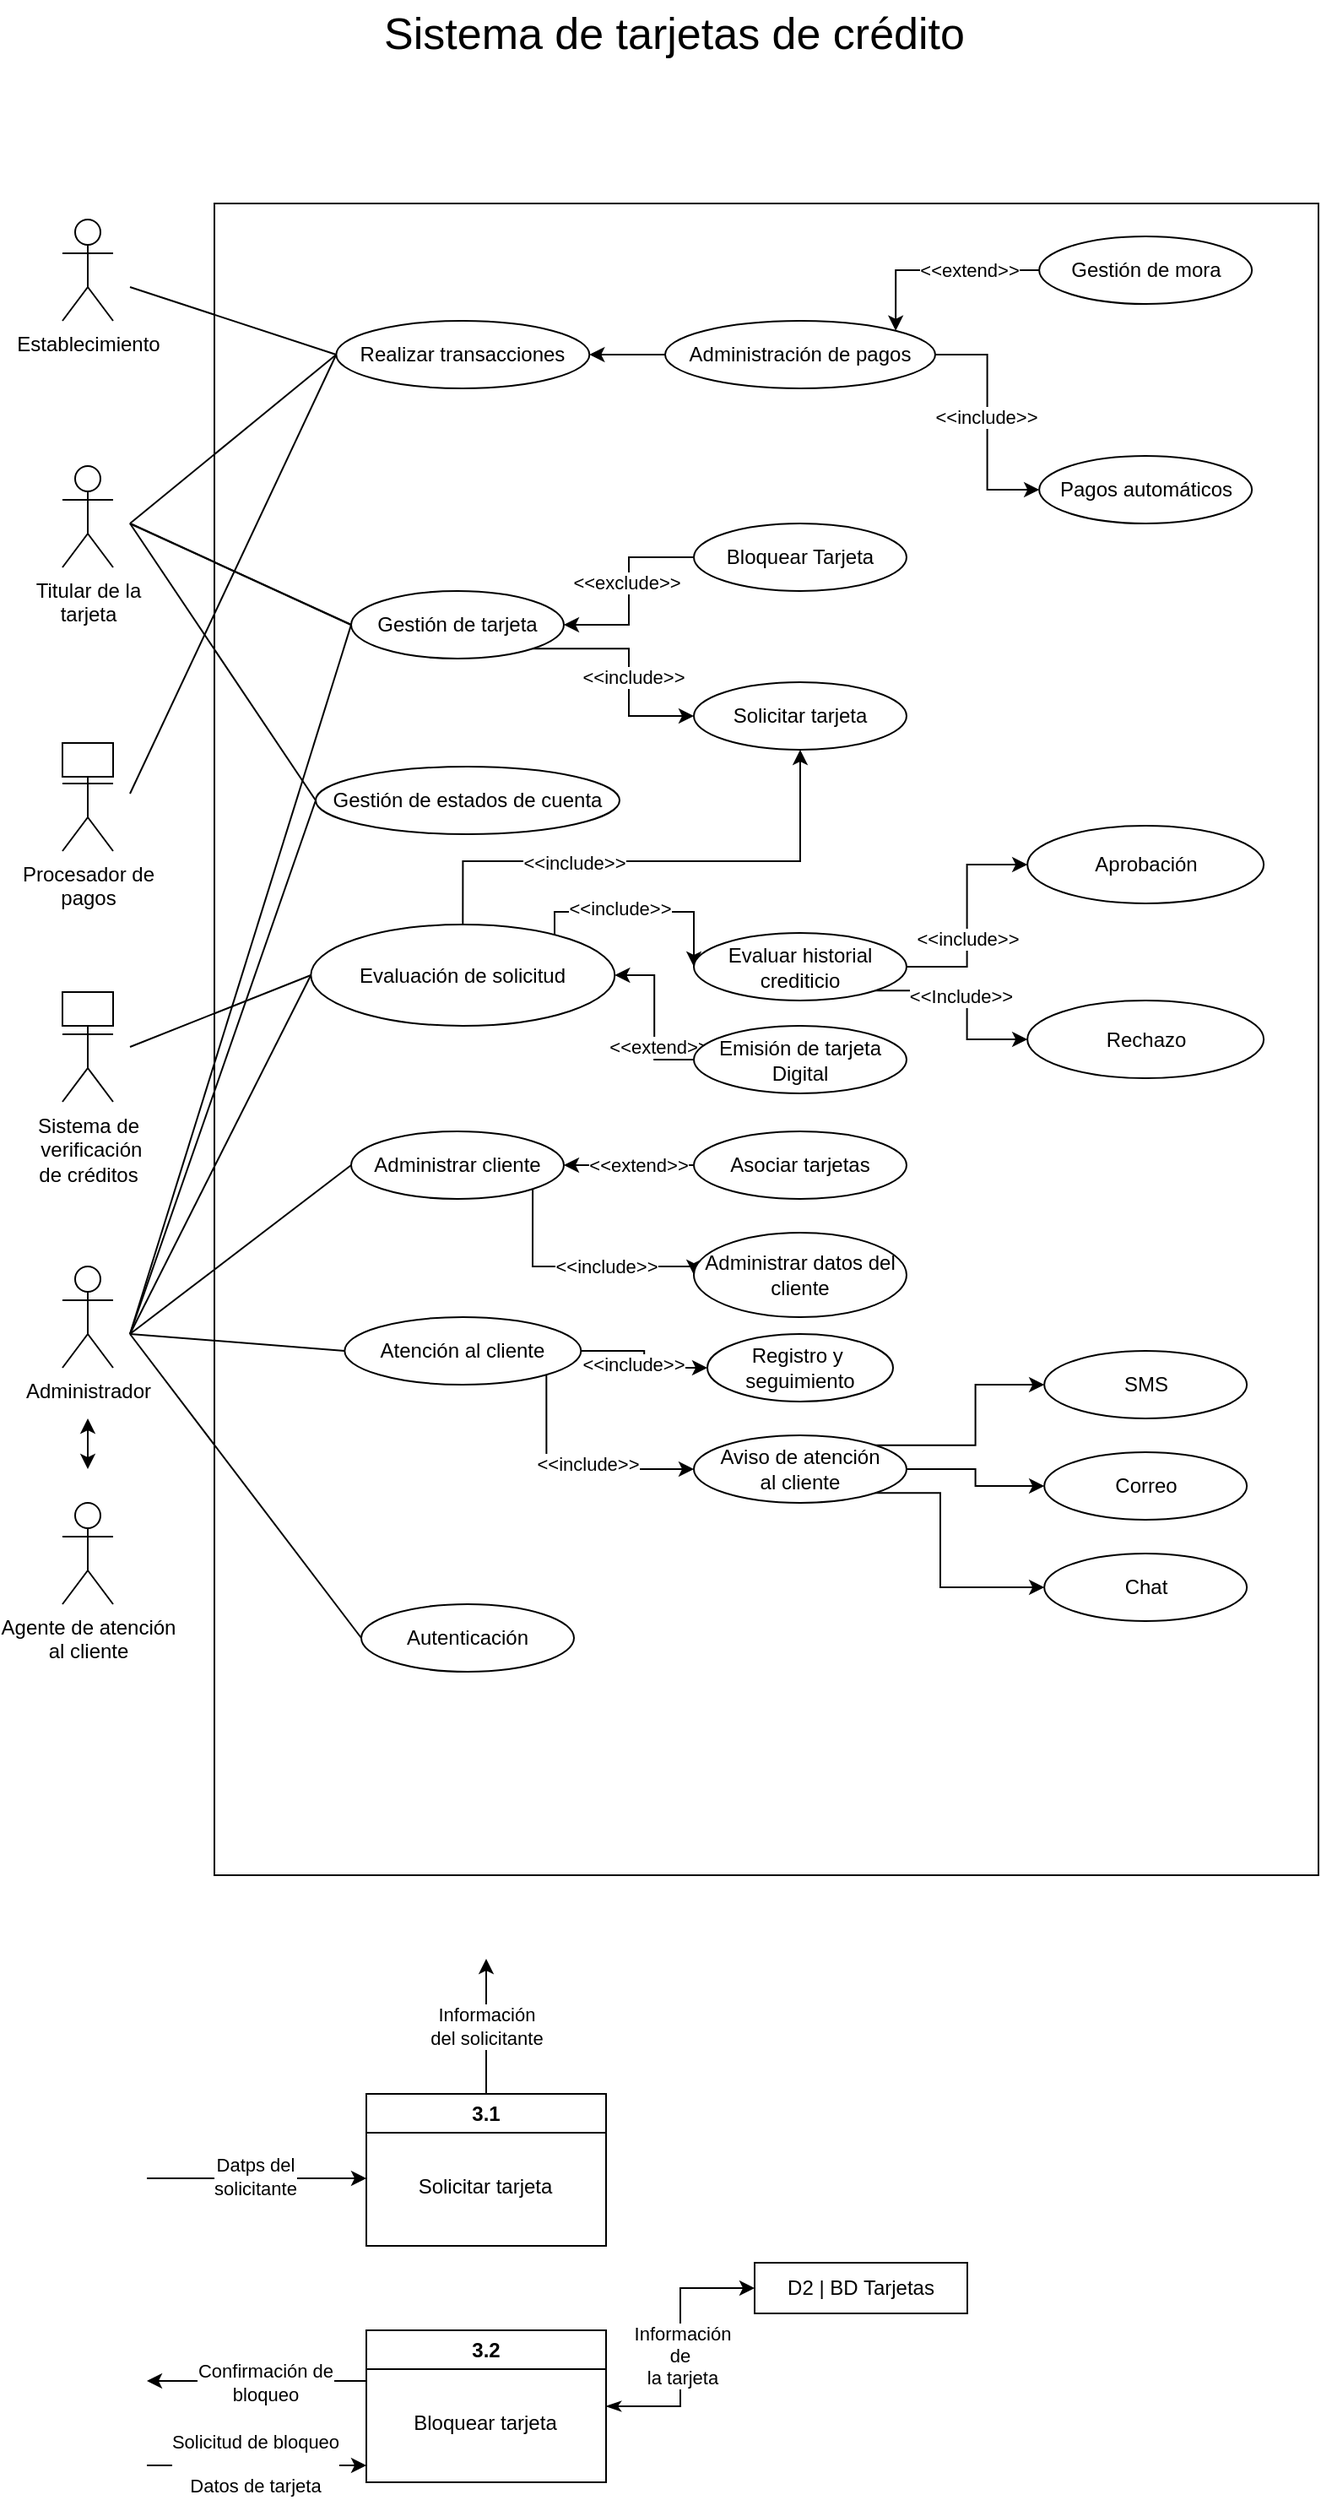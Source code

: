 <mxfile version="27.0.5">
  <diagram name="Página-1" id="mdi_YNWXgn5-FxODnbmo">
    <mxGraphModel dx="1426" dy="841" grid="1" gridSize="10" guides="1" tooltips="1" connect="1" arrows="1" fold="1" page="1" pageScale="1" pageWidth="827" pageHeight="1169" math="0" shadow="0">
      <root>
        <mxCell id="0" />
        <mxCell id="1" parent="0" />
        <mxCell id="rQHGvYByU5y0crGgfxlI-1" value="" style="rounded=0;whiteSpace=wrap;html=1;" parent="1" vertex="1">
          <mxGeometry x="130" y="170.5" width="654" height="990" as="geometry" />
        </mxCell>
        <mxCell id="rQHGvYByU5y0crGgfxlI-2" value="&lt;font style=&quot;font-size: 26px;&quot;&gt;Sistema de tarjetas de crédito&lt;/font&gt;" style="text;html=1;align=center;verticalAlign=middle;resizable=0;points=[];autosize=1;strokeColor=none;fillColor=none;" parent="1" vertex="1">
          <mxGeometry x="217" y="50" width="370" height="40" as="geometry" />
        </mxCell>
        <mxCell id="rQHGvYByU5y0crGgfxlI-3" value="Solicitar tarjeta" style="ellipse;whiteSpace=wrap;html=1;" parent="1" vertex="1">
          <mxGeometry x="414" y="454" width="126" height="40" as="geometry" />
        </mxCell>
        <mxCell id="rQHGvYByU5y0crGgfxlI-54" style="edgeStyle=orthogonalEdgeStyle;rounded=0;orthogonalLoop=1;jettySize=auto;html=1;exitX=1;exitY=1;exitDx=0;exitDy=0;entryX=0;entryY=0.5;entryDx=0;entryDy=0;" parent="1" source="rQHGvYByU5y0crGgfxlI-4" target="rQHGvYByU5y0crGgfxlI-50" edge="1">
          <mxGeometry relative="1" as="geometry">
            <Array as="points">
              <mxPoint x="319" y="800" />
            </Array>
          </mxGeometry>
        </mxCell>
        <mxCell id="rQHGvYByU5y0crGgfxlI-56" value="&amp;lt;&amp;lt;include&amp;gt;&amp;gt;" style="edgeLabel;html=1;align=center;verticalAlign=middle;resizable=0;points=[];" parent="rQHGvYByU5y0crGgfxlI-54" vertex="1" connectable="0">
          <mxGeometry x="0.659" y="2" relative="1" as="geometry">
            <mxPoint x="-32" y="2" as="offset" />
          </mxGeometry>
        </mxCell>
        <mxCell id="rQHGvYByU5y0crGgfxlI-4" value="Administrar cliente" style="ellipse;whiteSpace=wrap;html=1;" parent="1" vertex="1">
          <mxGeometry x="211" y="720" width="126" height="40" as="geometry" />
        </mxCell>
        <mxCell id="rQHGvYByU5y0crGgfxlI-90" style="edgeStyle=orthogonalEdgeStyle;rounded=0;orthogonalLoop=1;jettySize=auto;html=1;exitX=1;exitY=0.5;exitDx=0;exitDy=0;entryX=0;entryY=0.5;entryDx=0;entryDy=0;endArrow=none;endFill=0;startArrow=classic;startFill=1;" parent="1" source="rQHGvYByU5y0crGgfxlI-5" target="rQHGvYByU5y0crGgfxlI-84" edge="1">
          <mxGeometry relative="1" as="geometry" />
        </mxCell>
        <mxCell id="rQHGvYByU5y0crGgfxlI-96" value="&amp;lt;&amp;lt;extend&amp;gt;&amp;gt;" style="edgeLabel;html=1;align=center;verticalAlign=middle;resizable=0;points=[];" parent="rQHGvYByU5y0crGgfxlI-90" vertex="1" connectable="0">
          <mxGeometry x="0.365" y="2" relative="1" as="geometry">
            <mxPoint as="offset" />
          </mxGeometry>
        </mxCell>
        <mxCell id="rQHGvYByU5y0crGgfxlI-92" style="edgeStyle=orthogonalEdgeStyle;rounded=0;orthogonalLoop=1;jettySize=auto;html=1;exitX=0.802;exitY=0.157;exitDx=0;exitDy=0;entryX=0;entryY=0.5;entryDx=0;entryDy=0;exitPerimeter=0;" parent="1" source="rQHGvYByU5y0crGgfxlI-5" target="rQHGvYByU5y0crGgfxlI-83" edge="1">
          <mxGeometry relative="1" as="geometry">
            <Array as="points">
              <mxPoint x="332" y="590" />
            </Array>
          </mxGeometry>
        </mxCell>
        <mxCell id="rQHGvYByU5y0crGgfxlI-98" value="&amp;lt;&amp;lt;include&amp;gt;&amp;gt;" style="edgeLabel;html=1;align=center;verticalAlign=middle;resizable=0;points=[];" parent="rQHGvYByU5y0crGgfxlI-92" vertex="1" connectable="0">
          <mxGeometry x="-0.166" y="2" relative="1" as="geometry">
            <mxPoint as="offset" />
          </mxGeometry>
        </mxCell>
        <mxCell id="rQHGvYByU5y0crGgfxlI-128" style="edgeStyle=orthogonalEdgeStyle;rounded=0;orthogonalLoop=1;jettySize=auto;html=1;exitX=0.5;exitY=0;exitDx=0;exitDy=0;entryX=0.5;entryY=1;entryDx=0;entryDy=0;" parent="1" source="rQHGvYByU5y0crGgfxlI-5" target="rQHGvYByU5y0crGgfxlI-3" edge="1">
          <mxGeometry relative="1" as="geometry">
            <Array as="points">
              <mxPoint x="277" y="560" />
              <mxPoint x="477" y="560" />
            </Array>
          </mxGeometry>
        </mxCell>
        <mxCell id="rQHGvYByU5y0crGgfxlI-129" value="&amp;lt;&amp;lt;include&amp;gt;&amp;gt;" style="edgeLabel;html=1;align=center;verticalAlign=middle;resizable=0;points=[];" parent="rQHGvYByU5y0crGgfxlI-128" vertex="1" connectable="0">
          <mxGeometry x="-0.317" y="-1" relative="1" as="geometry">
            <mxPoint as="offset" />
          </mxGeometry>
        </mxCell>
        <mxCell id="rQHGvYByU5y0crGgfxlI-5" value="Evaluación de solicitud" style="ellipse;whiteSpace=wrap;html=1;" parent="1" vertex="1">
          <mxGeometry x="187.16" y="597.5" width="180" height="60" as="geometry" />
        </mxCell>
        <mxCell id="rQHGvYByU5y0crGgfxlI-6" value="Realizar transacciones" style="ellipse;whiteSpace=wrap;html=1;" parent="1" vertex="1">
          <mxGeometry x="202.16" y="240" width="150" height="40" as="geometry" />
        </mxCell>
        <mxCell id="rQHGvYByU5y0crGgfxlI-78" style="edgeStyle=orthogonalEdgeStyle;rounded=0;orthogonalLoop=1;jettySize=auto;html=1;exitX=1;exitY=0.5;exitDx=0;exitDy=0;entryX=0;entryY=0.5;entryDx=0;entryDy=0;" parent="1" source="rQHGvYByU5y0crGgfxlI-7" target="rQHGvYByU5y0crGgfxlI-77" edge="1">
          <mxGeometry relative="1" as="geometry" />
        </mxCell>
        <mxCell id="rQHGvYByU5y0crGgfxlI-79" value="&amp;lt;&amp;lt;include&amp;gt;&amp;gt;" style="edgeLabel;html=1;align=center;verticalAlign=middle;resizable=0;points=[];" parent="rQHGvYByU5y0crGgfxlI-78" vertex="1" connectable="0">
          <mxGeometry x="-0.044" y="-1" relative="1" as="geometry">
            <mxPoint as="offset" />
          </mxGeometry>
        </mxCell>
        <mxCell id="rQHGvYByU5y0crGgfxlI-116" style="edgeStyle=orthogonalEdgeStyle;rounded=0;orthogonalLoop=1;jettySize=auto;html=1;exitX=0;exitY=0.5;exitDx=0;exitDy=0;entryX=1;entryY=0.5;entryDx=0;entryDy=0;" parent="1" source="rQHGvYByU5y0crGgfxlI-7" target="rQHGvYByU5y0crGgfxlI-6" edge="1">
          <mxGeometry relative="1" as="geometry" />
        </mxCell>
        <mxCell id="rQHGvYByU5y0crGgfxlI-7" value="Administración de pagos" style="ellipse;whiteSpace=wrap;html=1;" parent="1" vertex="1">
          <mxGeometry x="397" y="240" width="160" height="40" as="geometry" />
        </mxCell>
        <mxCell id="rQHGvYByU5y0crGgfxlI-118" style="edgeStyle=orthogonalEdgeStyle;rounded=0;orthogonalLoop=1;jettySize=auto;html=1;exitX=1;exitY=1;exitDx=0;exitDy=0;entryX=0;entryY=0.5;entryDx=0;entryDy=0;" parent="1" source="rQHGvYByU5y0crGgfxlI-8" target="rQHGvYByU5y0crGgfxlI-3" edge="1">
          <mxGeometry relative="1" as="geometry" />
        </mxCell>
        <mxCell id="rQHGvYByU5y0crGgfxlI-119" value="&amp;lt;&amp;lt;include&amp;gt;&amp;gt;" style="edgeLabel;html=1;align=center;verticalAlign=middle;resizable=0;points=[];" parent="rQHGvYByU5y0crGgfxlI-118" vertex="1" connectable="0">
          <mxGeometry x="0.119" y="-2" relative="1" as="geometry">
            <mxPoint x="4" y="-2" as="offset" />
          </mxGeometry>
        </mxCell>
        <mxCell id="rQHGvYByU5y0crGgfxlI-8" value="Gestión de tarjeta" style="ellipse;whiteSpace=wrap;html=1;" parent="1" vertex="1">
          <mxGeometry x="211" y="400" width="126" height="40" as="geometry" />
        </mxCell>
        <mxCell id="rQHGvYByU5y0crGgfxlI-9" value="Gestión de estados de cuenta" style="ellipse;whiteSpace=wrap;html=1;" parent="1" vertex="1">
          <mxGeometry x="190" y="504" width="180" height="40" as="geometry" />
        </mxCell>
        <mxCell id="rQHGvYByU5y0crGgfxlI-73" style="edgeStyle=orthogonalEdgeStyle;rounded=0;orthogonalLoop=1;jettySize=auto;html=1;exitX=1;exitY=1;exitDx=0;exitDy=0;entryX=0;entryY=0.5;entryDx=0;entryDy=0;" parent="1" source="rQHGvYByU5y0crGgfxlI-10" target="rQHGvYByU5y0crGgfxlI-72" edge="1">
          <mxGeometry relative="1" as="geometry">
            <Array as="points">
              <mxPoint x="327" y="920" />
            </Array>
            <mxPoint x="480" y="930" as="targetPoint" />
          </mxGeometry>
        </mxCell>
        <mxCell id="rQHGvYByU5y0crGgfxlI-74" value="&amp;lt;&amp;lt;include&amp;gt;&amp;gt;" style="edgeLabel;html=1;align=center;verticalAlign=middle;resizable=0;points=[];" parent="rQHGvYByU5y0crGgfxlI-73" vertex="1" connectable="0">
          <mxGeometry x="0.034" y="-3" relative="1" as="geometry">
            <mxPoint x="6" y="-6" as="offset" />
          </mxGeometry>
        </mxCell>
        <mxCell id="rQHGvYByU5y0crGgfxlI-123" style="edgeStyle=orthogonalEdgeStyle;rounded=0;orthogonalLoop=1;jettySize=auto;html=1;exitX=1;exitY=0.5;exitDx=0;exitDy=0;entryX=0;entryY=0.5;entryDx=0;entryDy=0;" parent="1" source="rQHGvYByU5y0crGgfxlI-10" target="rQHGvYByU5y0crGgfxlI-122" edge="1">
          <mxGeometry relative="1" as="geometry" />
        </mxCell>
        <mxCell id="rQHGvYByU5y0crGgfxlI-124" value="&amp;lt;&amp;lt;include&amp;gt;&amp;gt;" style="edgeLabel;html=1;align=center;verticalAlign=middle;resizable=0;points=[];" parent="rQHGvYByU5y0crGgfxlI-123" vertex="1" connectable="0">
          <mxGeometry x="-0.079" y="-4" relative="1" as="geometry">
            <mxPoint x="-3" y="6" as="offset" />
          </mxGeometry>
        </mxCell>
        <mxCell id="rQHGvYByU5y0crGgfxlI-10" value="Atención al cliente" style="ellipse;whiteSpace=wrap;html=1;" parent="1" vertex="1">
          <mxGeometry x="207.16" y="830" width="140" height="40" as="geometry" />
        </mxCell>
        <mxCell id="rQHGvYByU5y0crGgfxlI-19" value="Titular de la&lt;div&gt;tarjeta&lt;/div&gt;" style="shape=umlActor;verticalLabelPosition=bottom;verticalAlign=top;html=1;outlineConnect=0;" parent="1" vertex="1">
          <mxGeometry x="40" y="326" width="30" height="60" as="geometry" />
        </mxCell>
        <mxCell id="rQHGvYByU5y0crGgfxlI-20" value="" style="endArrow=none;html=1;rounded=0;entryX=0;entryY=0.5;entryDx=0;entryDy=0;endFill=0;" parent="1" target="rQHGvYByU5y0crGgfxlI-6" edge="1">
          <mxGeometry width="50" height="50" relative="1" as="geometry">
            <mxPoint x="80" y="220" as="sourcePoint" />
            <mxPoint x="217.0" y="50" as="targetPoint" />
          </mxGeometry>
        </mxCell>
        <mxCell id="rQHGvYByU5y0crGgfxlI-21" value="" style="endArrow=none;html=1;rounded=0;entryX=0;entryY=0.5;entryDx=0;entryDy=0;endFill=0;" parent="1" target="rQHGvYByU5y0crGgfxlI-6" edge="1">
          <mxGeometry width="50" height="50" relative="1" as="geometry">
            <mxPoint x="80" y="360" as="sourcePoint" />
            <mxPoint x="120" y="150" as="targetPoint" />
          </mxGeometry>
        </mxCell>
        <mxCell id="rQHGvYByU5y0crGgfxlI-24" value="" style="endArrow=none;html=1;rounded=0;endFill=0;entryX=0;entryY=0.5;entryDx=0;entryDy=0;" parent="1" target="rQHGvYByU5y0crGgfxlI-8" edge="1">
          <mxGeometry width="50" height="50" relative="1" as="geometry">
            <mxPoint x="80" y="360" as="sourcePoint" />
            <mxPoint x="210" y="400" as="targetPoint" />
          </mxGeometry>
        </mxCell>
        <mxCell id="rQHGvYByU5y0crGgfxlI-25" value="" style="endArrow=none;html=1;rounded=0;endFill=0;entryX=0;entryY=0.5;entryDx=0;entryDy=0;" parent="1" target="rQHGvYByU5y0crGgfxlI-9" edge="1">
          <mxGeometry width="50" height="50" relative="1" as="geometry">
            <mxPoint x="80" y="360" as="sourcePoint" />
            <mxPoint x="217" y="330" as="targetPoint" />
          </mxGeometry>
        </mxCell>
        <mxCell id="rQHGvYByU5y0crGgfxlI-26" value="Administrador" style="shape=umlActor;verticalLabelPosition=bottom;verticalAlign=top;html=1;outlineConnect=0;" parent="1" vertex="1">
          <mxGeometry x="40" y="800" width="30" height="60" as="geometry" />
        </mxCell>
        <mxCell id="rQHGvYByU5y0crGgfxlI-27" value="Agente de atención&lt;div&gt;al cliente&lt;/div&gt;" style="shape=umlActor;verticalLabelPosition=bottom;verticalAlign=top;html=1;outlineConnect=0;" parent="1" vertex="1">
          <mxGeometry x="40" y="940" width="30" height="60" as="geometry" />
        </mxCell>
        <mxCell id="rQHGvYByU5y0crGgfxlI-36" value="" style="endArrow=classic;startArrow=classic;html=1;rounded=0;" parent="1" edge="1">
          <mxGeometry width="50" height="50" relative="1" as="geometry">
            <mxPoint x="55" y="920" as="sourcePoint" />
            <mxPoint x="55" y="890" as="targetPoint" />
          </mxGeometry>
        </mxCell>
        <mxCell id="rQHGvYByU5y0crGgfxlI-37" value="" style="endArrow=none;html=1;rounded=0;endFill=0;entryX=0;entryY=0.5;entryDx=0;entryDy=0;" parent="1" target="rQHGvYByU5y0crGgfxlI-4" edge="1">
          <mxGeometry width="50" height="50" relative="1" as="geometry">
            <mxPoint x="80" y="840" as="sourcePoint" />
            <mxPoint x="200" y="570" as="targetPoint" />
          </mxGeometry>
        </mxCell>
        <mxCell id="rQHGvYByU5y0crGgfxlI-40" value="" style="endArrow=none;html=1;rounded=0;endFill=0;entryX=0;entryY=0.5;entryDx=0;entryDy=0;" parent="1" target="rQHGvYByU5y0crGgfxlI-8" edge="1">
          <mxGeometry width="50" height="50" relative="1" as="geometry">
            <mxPoint x="80" y="360" as="sourcePoint" />
            <mxPoint x="90" y="320" as="targetPoint" />
          </mxGeometry>
        </mxCell>
        <mxCell id="rQHGvYByU5y0crGgfxlI-41" value="" style="endArrow=none;html=1;rounded=0;endFill=0;entryX=0;entryY=0.5;entryDx=0;entryDy=0;" parent="1" target="rQHGvYByU5y0crGgfxlI-10" edge="1">
          <mxGeometry width="50" height="50" relative="1" as="geometry">
            <mxPoint x="80" y="840" as="sourcePoint" />
            <mxPoint x="200" y="570" as="targetPoint" />
          </mxGeometry>
        </mxCell>
        <mxCell id="rQHGvYByU5y0crGgfxlI-42" value="" style="endArrow=none;html=1;rounded=0;endFill=0;entryX=0;entryY=0.5;entryDx=0;entryDy=0;" parent="1" target="rQHGvYByU5y0crGgfxlI-9" edge="1">
          <mxGeometry width="50" height="50" relative="1" as="geometry">
            <mxPoint x="80" y="840" as="sourcePoint" />
            <mxPoint x="200" y="560" as="targetPoint" />
          </mxGeometry>
        </mxCell>
        <mxCell id="rQHGvYByU5y0crGgfxlI-44" value="Autenticación" style="ellipse;whiteSpace=wrap;html=1;" parent="1" vertex="1">
          <mxGeometry x="217" y="1000" width="126" height="40" as="geometry" />
        </mxCell>
        <mxCell id="rQHGvYByU5y0crGgfxlI-50" value="Administrar datos del cliente" style="ellipse;whiteSpace=wrap;html=1;" parent="1" vertex="1">
          <mxGeometry x="414" y="780" width="126" height="50" as="geometry" />
        </mxCell>
        <mxCell id="rQHGvYByU5y0crGgfxlI-58" value="Establecimiento" style="shape=umlActor;verticalLabelPosition=bottom;verticalAlign=top;html=1;outlineConnect=0;" parent="1" vertex="1">
          <mxGeometry x="40" y="180" width="30" height="60" as="geometry" />
        </mxCell>
        <mxCell id="rQHGvYByU5y0crGgfxlI-75" style="edgeStyle=orthogonalEdgeStyle;rounded=0;orthogonalLoop=1;jettySize=auto;html=1;exitX=0;exitY=0.5;exitDx=0;exitDy=0;entryX=1;entryY=0;entryDx=0;entryDy=0;" parent="1" source="rQHGvYByU5y0crGgfxlI-60" target="rQHGvYByU5y0crGgfxlI-7" edge="1">
          <mxGeometry relative="1" as="geometry" />
        </mxCell>
        <mxCell id="rQHGvYByU5y0crGgfxlI-76" value="&amp;lt;&amp;lt;extend&amp;gt;&amp;gt;" style="edgeLabel;html=1;align=center;verticalAlign=middle;resizable=0;points=[];" parent="rQHGvYByU5y0crGgfxlI-75" vertex="1" connectable="0">
          <mxGeometry x="0.032" y="5" relative="1" as="geometry">
            <mxPoint x="21" y="-5" as="offset" />
          </mxGeometry>
        </mxCell>
        <mxCell id="rQHGvYByU5y0crGgfxlI-60" value="Gestión de mora" style="ellipse;whiteSpace=wrap;html=1;" parent="1" vertex="1">
          <mxGeometry x="618.58" y="190" width="126" height="40" as="geometry" />
        </mxCell>
        <mxCell id="rQHGvYByU5y0crGgfxlI-61" value="Sistema de&lt;div&gt;&amp;nbsp;verificación&lt;div&gt;de créditos&lt;/div&gt;&lt;/div&gt;" style="shape=umlActor;verticalLabelPosition=bottom;verticalAlign=top;html=1;outlineConnect=0;" parent="1" vertex="1">
          <mxGeometry x="40" y="642.5" width="30" height="60" as="geometry" />
        </mxCell>
        <mxCell id="rQHGvYByU5y0crGgfxlI-62" value="Procesador de&lt;div&gt;pagos&lt;/div&gt;" style="shape=umlActor;verticalLabelPosition=bottom;verticalAlign=top;html=1;outlineConnect=0;" parent="1" vertex="1">
          <mxGeometry x="40" y="494" width="30" height="60" as="geometry" />
        </mxCell>
        <mxCell id="rQHGvYByU5y0crGgfxlI-63" value="" style="rounded=0;whiteSpace=wrap;html=1;" parent="1" vertex="1">
          <mxGeometry x="40" y="637.5" width="30" height="20" as="geometry" />
        </mxCell>
        <mxCell id="rQHGvYByU5y0crGgfxlI-64" value="" style="rounded=0;whiteSpace=wrap;html=1;" parent="1" vertex="1">
          <mxGeometry x="40" y="490" width="30" height="20" as="geometry" />
        </mxCell>
        <mxCell id="rQHGvYByU5y0crGgfxlI-67" value="" style="endArrow=none;html=1;rounded=0;entryX=0;entryY=0.5;entryDx=0;entryDy=0;" parent="1" target="rQHGvYByU5y0crGgfxlI-5" edge="1">
          <mxGeometry width="50" height="50" relative="1" as="geometry">
            <mxPoint x="80" y="670" as="sourcePoint" />
            <mxPoint x="130" y="430" as="targetPoint" />
          </mxGeometry>
        </mxCell>
        <mxCell id="rQHGvYByU5y0crGgfxlI-69" value="" style="endArrow=none;html=1;rounded=0;entryX=0;entryY=0.5;entryDx=0;entryDy=0;" parent="1" target="rQHGvYByU5y0crGgfxlI-6" edge="1">
          <mxGeometry width="50" height="50" relative="1" as="geometry">
            <mxPoint x="80" y="520" as="sourcePoint" />
            <mxPoint x="130" y="331" as="targetPoint" />
          </mxGeometry>
        </mxCell>
        <mxCell id="8Y0cF5bOFFguQtQeXFPR-27" style="edgeStyle=orthogonalEdgeStyle;rounded=0;orthogonalLoop=1;jettySize=auto;html=1;exitX=1;exitY=0;exitDx=0;exitDy=0;entryX=0;entryY=0.5;entryDx=0;entryDy=0;" parent="1" source="rQHGvYByU5y0crGgfxlI-72" target="8Y0cF5bOFFguQtQeXFPR-24" edge="1">
          <mxGeometry relative="1" as="geometry" />
        </mxCell>
        <mxCell id="8Y0cF5bOFFguQtQeXFPR-28" style="edgeStyle=orthogonalEdgeStyle;rounded=0;orthogonalLoop=1;jettySize=auto;html=1;exitX=1;exitY=0.5;exitDx=0;exitDy=0;entryX=0;entryY=0.5;entryDx=0;entryDy=0;" parent="1" source="rQHGvYByU5y0crGgfxlI-72" target="8Y0cF5bOFFguQtQeXFPR-25" edge="1">
          <mxGeometry relative="1" as="geometry" />
        </mxCell>
        <mxCell id="8Y0cF5bOFFguQtQeXFPR-29" style="edgeStyle=orthogonalEdgeStyle;rounded=0;orthogonalLoop=1;jettySize=auto;html=1;exitX=1;exitY=1;exitDx=0;exitDy=0;entryX=0;entryY=0.5;entryDx=0;entryDy=0;" parent="1" source="rQHGvYByU5y0crGgfxlI-72" target="8Y0cF5bOFFguQtQeXFPR-26" edge="1">
          <mxGeometry relative="1" as="geometry">
            <Array as="points">
              <mxPoint x="560" y="934" />
              <mxPoint x="560" y="990" />
            </Array>
          </mxGeometry>
        </mxCell>
        <mxCell id="rQHGvYByU5y0crGgfxlI-72" value="Aviso de atención&lt;div&gt;al cliente&lt;/div&gt;" style="ellipse;whiteSpace=wrap;html=1;" parent="1" vertex="1">
          <mxGeometry x="414" y="900" width="126" height="40" as="geometry" />
        </mxCell>
        <mxCell id="rQHGvYByU5y0crGgfxlI-77" value="Pagos automáticos" style="ellipse;whiteSpace=wrap;html=1;" parent="1" vertex="1">
          <mxGeometry x="618.58" y="320" width="126" height="40" as="geometry" />
        </mxCell>
        <mxCell id="rQHGvYByU5y0crGgfxlI-126" style="edgeStyle=orthogonalEdgeStyle;rounded=0;orthogonalLoop=1;jettySize=auto;html=1;exitX=1;exitY=0.5;exitDx=0;exitDy=0;entryX=0;entryY=0.5;entryDx=0;entryDy=0;" parent="1" source="rQHGvYByU5y0crGgfxlI-83" target="rQHGvYByU5y0crGgfxlI-125" edge="1">
          <mxGeometry relative="1" as="geometry" />
        </mxCell>
        <mxCell id="rQHGvYByU5y0crGgfxlI-127" value="&amp;lt;&amp;lt;include&amp;gt;&amp;gt;" style="edgeLabel;html=1;align=center;verticalAlign=middle;resizable=0;points=[];" parent="rQHGvYByU5y0crGgfxlI-126" vertex="1" connectable="0">
          <mxGeometry x="-0.196" relative="1" as="geometry">
            <mxPoint as="offset" />
          </mxGeometry>
        </mxCell>
        <mxCell id="RZK7aWPq1DUqUVsKAJol-2" style="edgeStyle=orthogonalEdgeStyle;rounded=0;orthogonalLoop=1;jettySize=auto;html=1;exitX=1;exitY=1;exitDx=0;exitDy=0;entryX=0;entryY=0.5;entryDx=0;entryDy=0;" parent="1" source="rQHGvYByU5y0crGgfxlI-83" target="RZK7aWPq1DUqUVsKAJol-1" edge="1">
          <mxGeometry relative="1" as="geometry" />
        </mxCell>
        <mxCell id="RZK7aWPq1DUqUVsKAJol-3" value="&amp;lt;&amp;lt;Include&amp;gt;&amp;gt;" style="edgeLabel;html=1;align=center;verticalAlign=middle;resizable=0;points=[];" parent="RZK7aWPq1DUqUVsKAJol-2" vertex="1" connectable="0">
          <mxGeometry x="-0.155" y="-3" relative="1" as="geometry">
            <mxPoint as="offset" />
          </mxGeometry>
        </mxCell>
        <mxCell id="rQHGvYByU5y0crGgfxlI-83" value="Evaluar historial crediticio" style="ellipse;whiteSpace=wrap;html=1;" parent="1" vertex="1">
          <mxGeometry x="414" y="602.5" width="126" height="40" as="geometry" />
        </mxCell>
        <mxCell id="rQHGvYByU5y0crGgfxlI-84" value="Emisión de tarjeta&lt;div&gt;Digital&lt;/div&gt;" style="ellipse;whiteSpace=wrap;html=1;" parent="1" vertex="1">
          <mxGeometry x="414" y="657.5" width="126" height="40" as="geometry" />
        </mxCell>
        <mxCell id="rQHGvYByU5y0crGgfxlI-106" style="edgeStyle=orthogonalEdgeStyle;rounded=0;orthogonalLoop=1;jettySize=auto;html=1;exitX=0;exitY=0.5;exitDx=0;exitDy=0;entryX=1;entryY=0.5;entryDx=0;entryDy=0;" parent="1" source="rQHGvYByU5y0crGgfxlI-104" target="rQHGvYByU5y0crGgfxlI-4" edge="1">
          <mxGeometry relative="1" as="geometry" />
        </mxCell>
        <mxCell id="rQHGvYByU5y0crGgfxlI-107" value="&amp;lt;&amp;lt;extend&amp;gt;&amp;gt;" style="edgeLabel;html=1;align=center;verticalAlign=middle;resizable=0;points=[];" parent="rQHGvYByU5y0crGgfxlI-106" vertex="1" connectable="0">
          <mxGeometry x="-0.332" y="-3" relative="1" as="geometry">
            <mxPoint x="-8" y="3" as="offset" />
          </mxGeometry>
        </mxCell>
        <mxCell id="rQHGvYByU5y0crGgfxlI-104" value="Asociar tarjetas" style="ellipse;whiteSpace=wrap;html=1;" parent="1" vertex="1">
          <mxGeometry x="414" y="720" width="126" height="40" as="geometry" />
        </mxCell>
        <mxCell id="rQHGvYByU5y0crGgfxlI-122" value="Registro y&amp;nbsp;&lt;div&gt;seguimiento&lt;/div&gt;" style="ellipse;whiteSpace=wrap;html=1;" parent="1" vertex="1">
          <mxGeometry x="422" y="840" width="110" height="40" as="geometry" />
        </mxCell>
        <mxCell id="rQHGvYByU5y0crGgfxlI-125" value="Aprobación" style="ellipse;whiteSpace=wrap;html=1;" parent="1" vertex="1">
          <mxGeometry x="611.58" y="539" width="140" height="46" as="geometry" />
        </mxCell>
        <mxCell id="qtZjzMHfFFbKF_uTYHAh-1" value="" style="endArrow=none;html=1;rounded=0;entryX=0;entryY=0.5;entryDx=0;entryDy=0;" parent="1" target="rQHGvYByU5y0crGgfxlI-44" edge="1">
          <mxGeometry width="50" height="50" relative="1" as="geometry">
            <mxPoint x="80" y="840" as="sourcePoint" />
            <mxPoint x="130" y="790" as="targetPoint" />
          </mxGeometry>
        </mxCell>
        <mxCell id="qtZjzMHfFFbKF_uTYHAh-2" value="" style="endArrow=none;html=1;rounded=0;endFill=0;entryX=0;entryY=0.5;entryDx=0;entryDy=0;" parent="1" target="rQHGvYByU5y0crGgfxlI-8" edge="1">
          <mxGeometry width="50" height="50" relative="1" as="geometry">
            <mxPoint x="80" y="840" as="sourcePoint" />
            <mxPoint x="211" y="420" as="targetPoint" />
          </mxGeometry>
        </mxCell>
        <mxCell id="RZK7aWPq1DUqUVsKAJol-1" value="Rechazo" style="ellipse;whiteSpace=wrap;html=1;" parent="1" vertex="1">
          <mxGeometry x="611.58" y="642.5" width="140" height="46" as="geometry" />
        </mxCell>
        <mxCell id="Yv7MvliNSQfiZZxujhOn-6" value="" style="group" parent="1" vertex="1" connectable="0">
          <mxGeometry x="220" y="1290" width="142.0" height="90" as="geometry" />
        </mxCell>
        <mxCell id="8Y0cF5bOFFguQtQeXFPR-12" style="edgeStyle=orthogonalEdgeStyle;rounded=0;orthogonalLoop=1;jettySize=auto;html=1;exitX=0.5;exitY=0;exitDx=0;exitDy=0;" parent="Yv7MvliNSQfiZZxujhOn-6" source="Yv7MvliNSQfiZZxujhOn-3" edge="1">
          <mxGeometry relative="1" as="geometry">
            <mxPoint x="71" y="-80" as="targetPoint" />
          </mxGeometry>
        </mxCell>
        <mxCell id="8Y0cF5bOFFguQtQeXFPR-13" value="Información&lt;div&gt;del solicitante&lt;/div&gt;" style="edgeLabel;html=1;align=center;verticalAlign=middle;resizable=0;points=[];" parent="8Y0cF5bOFFguQtQeXFPR-12" vertex="1" connectable="0">
          <mxGeometry x="-0.106" y="6" relative="1" as="geometry">
            <mxPoint x="6" y="-4" as="offset" />
          </mxGeometry>
        </mxCell>
        <mxCell id="Yv7MvliNSQfiZZxujhOn-3" value="3.1" style="swimlane;whiteSpace=wrap;html=1;" parent="Yv7MvliNSQfiZZxujhOn-6" vertex="1">
          <mxGeometry width="142" height="90" as="geometry" />
        </mxCell>
        <mxCell id="Yv7MvliNSQfiZZxujhOn-5" value="Solicitar tarjeta" style="text;html=1;align=center;verticalAlign=middle;resizable=0;points=[];autosize=1;strokeColor=none;fillColor=none;" parent="Yv7MvliNSQfiZZxujhOn-6" vertex="1">
          <mxGeometry x="20.42" y="40" width="100" height="30" as="geometry" />
        </mxCell>
        <mxCell id="8Y0cF5bOFFguQtQeXFPR-1" value="" style="group" parent="1" vertex="1" connectable="0">
          <mxGeometry x="220" y="1430" width="142.0" height="90" as="geometry" />
        </mxCell>
        <mxCell id="8Y0cF5bOFFguQtQeXFPR-2" value="3.2" style="swimlane;whiteSpace=wrap;html=1;" parent="8Y0cF5bOFFguQtQeXFPR-1" vertex="1">
          <mxGeometry width="142" height="90" as="geometry" />
        </mxCell>
        <mxCell id="8Y0cF5bOFFguQtQeXFPR-21" value="" style="endArrow=classic;html=1;rounded=0;" parent="8Y0cF5bOFFguQtQeXFPR-2" edge="1">
          <mxGeometry width="50" height="50" relative="1" as="geometry">
            <mxPoint y="30" as="sourcePoint" />
            <mxPoint x="-130" y="30" as="targetPoint" />
          </mxGeometry>
        </mxCell>
        <mxCell id="8Y0cF5bOFFguQtQeXFPR-22" value="Confirmación de&lt;div&gt;bloqueo&lt;/div&gt;" style="edgeLabel;html=1;align=center;verticalAlign=middle;resizable=0;points=[];" parent="8Y0cF5bOFFguQtQeXFPR-21" vertex="1" connectable="0">
          <mxGeometry x="-0.139" y="1" relative="1" as="geometry">
            <mxPoint x="-4" as="offset" />
          </mxGeometry>
        </mxCell>
        <mxCell id="8Y0cF5bOFFguQtQeXFPR-3" value="Bloquear tarjeta" style="text;html=1;align=center;verticalAlign=middle;resizable=0;points=[];autosize=1;strokeColor=none;fillColor=none;" parent="8Y0cF5bOFFguQtQeXFPR-1" vertex="1">
          <mxGeometry x="15.42" y="40" width="110" height="30" as="geometry" />
        </mxCell>
        <mxCell id="8Y0cF5bOFFguQtQeXFPR-7" style="edgeStyle=orthogonalEdgeStyle;rounded=0;orthogonalLoop=1;jettySize=auto;html=1;exitX=0;exitY=0.5;exitDx=0;exitDy=0;entryX=1;entryY=0.5;entryDx=0;entryDy=0;" parent="1" source="8Y0cF5bOFFguQtQeXFPR-6" target="rQHGvYByU5y0crGgfxlI-8" edge="1">
          <mxGeometry relative="1" as="geometry" />
        </mxCell>
        <mxCell id="8Y0cF5bOFFguQtQeXFPR-8" value="&amp;lt;&amp;lt;exclude&amp;gt;&amp;gt;" style="edgeLabel;html=1;align=center;verticalAlign=middle;resizable=0;points=[];" parent="8Y0cF5bOFFguQtQeXFPR-7" vertex="1" connectable="0">
          <mxGeometry x="-0.106" y="-2" relative="1" as="geometry">
            <mxPoint y="1" as="offset" />
          </mxGeometry>
        </mxCell>
        <mxCell id="8Y0cF5bOFFguQtQeXFPR-6" value="Bloquear Tarjeta" style="ellipse;whiteSpace=wrap;html=1;" parent="1" vertex="1">
          <mxGeometry x="414" y="360" width="126" height="40" as="geometry" />
        </mxCell>
        <mxCell id="8Y0cF5bOFFguQtQeXFPR-9" value="D2 | BD Tarjetas" style="rounded=0;whiteSpace=wrap;html=1;" parent="1" vertex="1">
          <mxGeometry x="450" y="1390" width="126" height="30" as="geometry" />
        </mxCell>
        <mxCell id="8Y0cF5bOFFguQtQeXFPR-10" style="edgeStyle=orthogonalEdgeStyle;rounded=0;orthogonalLoop=1;jettySize=auto;html=1;exitX=1;exitY=0.5;exitDx=0;exitDy=0;entryX=0;entryY=0.5;entryDx=0;entryDy=0;startArrow=classicThin;startFill=1;" parent="1" source="8Y0cF5bOFFguQtQeXFPR-2" target="8Y0cF5bOFFguQtQeXFPR-9" edge="1">
          <mxGeometry relative="1" as="geometry" />
        </mxCell>
        <mxCell id="8Y0cF5bOFFguQtQeXFPR-11" value="Información&lt;div&gt;de&amp;nbsp;&lt;/div&gt;&lt;div&gt;la tarjeta&lt;/div&gt;" style="edgeLabel;html=1;align=center;verticalAlign=middle;resizable=0;points=[];" parent="8Y0cF5bOFFguQtQeXFPR-10" vertex="1" connectable="0">
          <mxGeometry x="-0.061" y="-1" relative="1" as="geometry">
            <mxPoint as="offset" />
          </mxGeometry>
        </mxCell>
        <mxCell id="8Y0cF5bOFFguQtQeXFPR-14" value="" style="endArrow=classic;html=1;rounded=0;" parent="1" edge="1">
          <mxGeometry width="50" height="50" relative="1" as="geometry">
            <mxPoint x="90" y="1340" as="sourcePoint" />
            <mxPoint x="220" y="1340" as="targetPoint" />
          </mxGeometry>
        </mxCell>
        <mxCell id="8Y0cF5bOFFguQtQeXFPR-15" value="Datps del&lt;div&gt;solicitante&lt;/div&gt;" style="edgeLabel;html=1;align=center;verticalAlign=middle;resizable=0;points=[];" parent="8Y0cF5bOFFguQtQeXFPR-14" vertex="1" connectable="0">
          <mxGeometry x="-0.015" y="1" relative="1" as="geometry">
            <mxPoint as="offset" />
          </mxGeometry>
        </mxCell>
        <mxCell id="8Y0cF5bOFFguQtQeXFPR-16" value="" style="endArrow=classic;html=1;rounded=0;" parent="1" edge="1">
          <mxGeometry width="50" height="50" relative="1" as="geometry">
            <mxPoint x="90" y="1510" as="sourcePoint" />
            <mxPoint x="220" y="1510" as="targetPoint" />
          </mxGeometry>
        </mxCell>
        <mxCell id="8Y0cF5bOFFguQtQeXFPR-17" value="Solicitud de bloqueo&lt;div&gt;&lt;br&gt;&lt;/div&gt;&lt;div&gt;Datos de tarjeta&lt;/div&gt;" style="edgeLabel;html=1;align=center;verticalAlign=middle;resizable=0;points=[];" parent="8Y0cF5bOFFguQtQeXFPR-16" vertex="1" connectable="0">
          <mxGeometry x="-0.015" y="1" relative="1" as="geometry">
            <mxPoint as="offset" />
          </mxGeometry>
        </mxCell>
        <mxCell id="8Y0cF5bOFFguQtQeXFPR-24" value="SMS" style="ellipse;whiteSpace=wrap;html=1;" parent="1" vertex="1">
          <mxGeometry x="621.58" y="850" width="120" height="40" as="geometry" />
        </mxCell>
        <mxCell id="8Y0cF5bOFFguQtQeXFPR-25" value="Correo" style="ellipse;whiteSpace=wrap;html=1;" parent="1" vertex="1">
          <mxGeometry x="621.58" y="910" width="120" height="40" as="geometry" />
        </mxCell>
        <mxCell id="8Y0cF5bOFFguQtQeXFPR-26" value="Chat" style="ellipse;whiteSpace=wrap;html=1;" parent="1" vertex="1">
          <mxGeometry x="621.58" y="970" width="120" height="40" as="geometry" />
        </mxCell>
        <mxCell id="8Y0cF5bOFFguQtQeXFPR-30" value="" style="endArrow=none;html=1;rounded=0;endFill=0;entryX=0;entryY=0.5;entryDx=0;entryDy=0;" parent="1" target="rQHGvYByU5y0crGgfxlI-5" edge="1">
          <mxGeometry width="50" height="50" relative="1" as="geometry">
            <mxPoint x="80" y="840" as="sourcePoint" />
            <mxPoint x="187" y="628" as="targetPoint" />
          </mxGeometry>
        </mxCell>
      </root>
    </mxGraphModel>
  </diagram>
</mxfile>
